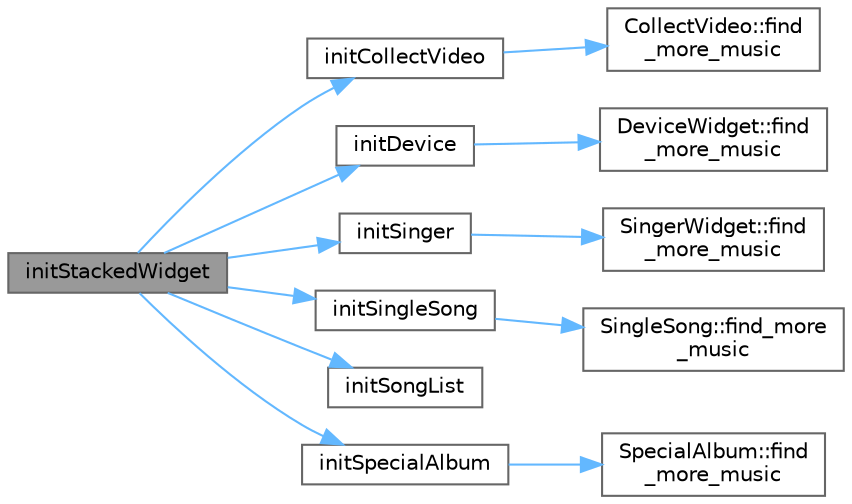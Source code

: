 digraph "initStackedWidget"
{
 // LATEX_PDF_SIZE
  bgcolor="transparent";
  edge [fontname=Helvetica,fontsize=10,labelfontname=Helvetica,labelfontsize=10];
  node [fontname=Helvetica,fontsize=10,shape=box,height=0.2,width=0.4];
  rankdir="LR";
  Node1 [id="Node000001",label="initStackedWidget",height=0.2,width=0.4,color="gray40", fillcolor="grey60", style="filled", fontcolor="black",tooltip="初始化堆栈窗口"];
  Node1 -> Node2 [id="edge1_Node000001_Node000002",color="steelblue1",style="solid",tooltip=" "];
  Node2 [id="Node000002",label="initCollectVideo",height=0.2,width=0.4,color="grey40", fillcolor="white", style="filled",URL="$class_my_collection.html#a0b678960dc63ae8988d14538bb301c4e",tooltip="初始化视频界面"];
  Node2 -> Node3 [id="edge2_Node000002_Node000003",color="steelblue1",style="solid",tooltip=" "];
  Node3 [id="Node000003",label="CollectVideo::find\l_more_music",height=0.2,width=0.4,color="grey40", fillcolor="white", style="filled",URL="$class_collect_video.html#aa23356daca3ed71116d6ae55df2991f4",tooltip="搜索更多音乐的信号"];
  Node1 -> Node4 [id="edge3_Node000001_Node000004",color="steelblue1",style="solid",tooltip=" "];
  Node4 [id="Node000004",label="initDevice",height=0.2,width=0.4,color="grey40", fillcolor="white", style="filled",URL="$class_my_collection.html#ac1d2043bb6ede9c12212992591d63d91",tooltip="初始化设备界面"];
  Node4 -> Node5 [id="edge4_Node000004_Node000005",color="steelblue1",style="solid",tooltip=" "];
  Node5 [id="Node000005",label="DeviceWidget::find\l_more_music",height=0.2,width=0.4,color="grey40", fillcolor="white", style="filled",URL="$class_device_widget.html#aa23356daca3ed71116d6ae55df2991f4",tooltip="搜索更多音乐的信号"];
  Node1 -> Node6 [id="edge5_Node000001_Node000006",color="steelblue1",style="solid",tooltip=" "];
  Node6 [id="Node000006",label="initSinger",height=0.2,width=0.4,color="grey40", fillcolor="white", style="filled",URL="$class_my_collection.html#a1c996bcb271aacaa0b682dc7d9246245",tooltip="初始化歌手界面"];
  Node6 -> Node7 [id="edge6_Node000006_Node000007",color="steelblue1",style="solid",tooltip=" "];
  Node7 [id="Node000007",label="SingerWidget::find\l_more_music",height=0.2,width=0.4,color="grey40", fillcolor="white", style="filled",URL="$class_singer_widget.html#aa23356daca3ed71116d6ae55df2991f4",tooltip="搜索更多音乐的信号"];
  Node1 -> Node8 [id="edge7_Node000001_Node000008",color="steelblue1",style="solid",tooltip=" "];
  Node8 [id="Node000008",label="initSingleSong",height=0.2,width=0.4,color="grey40", fillcolor="white", style="filled",URL="$class_my_collection.html#a67a51b4fffd47353441cbc3b66534c08",tooltip="初始化单曲界面"];
  Node8 -> Node9 [id="edge8_Node000008_Node000009",color="steelblue1",style="solid",tooltip=" "];
  Node9 [id="Node000009",label="SingleSong::find_more\l_music",height=0.2,width=0.4,color="grey40", fillcolor="white", style="filled",URL="$class_single_song.html#aa23356daca3ed71116d6ae55df2991f4",tooltip="搜索更多音乐的信号"];
  Node1 -> Node10 [id="edge9_Node000001_Node000010",color="steelblue1",style="solid",tooltip=" "];
  Node10 [id="Node000010",label="initSongList",height=0.2,width=0.4,color="grey40", fillcolor="white", style="filled",URL="$class_my_collection.html#ae05868a688d1a36771864c8ddd30adcb",tooltip="初始化歌单界面"];
  Node1 -> Node11 [id="edge10_Node000001_Node000011",color="steelblue1",style="solid",tooltip=" "];
  Node11 [id="Node000011",label="initSpecialAlbum",height=0.2,width=0.4,color="grey40", fillcolor="white", style="filled",URL="$class_my_collection.html#ac415e1efe105750fb4fccd6c62774980",tooltip="初始化专辑界面"];
  Node11 -> Node12 [id="edge11_Node000011_Node000012",color="steelblue1",style="solid",tooltip=" "];
  Node12 [id="Node000012",label="SpecialAlbum::find\l_more_music",height=0.2,width=0.4,color="grey40", fillcolor="white", style="filled",URL="$class_special_album.html#aa23356daca3ed71116d6ae55df2991f4",tooltip="搜索更多音乐的信号"];
}
